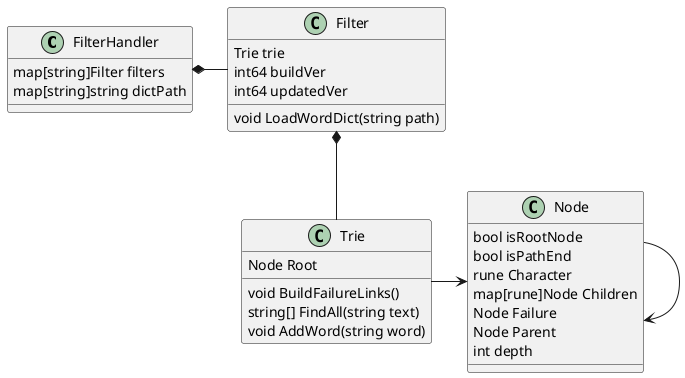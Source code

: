 @startuml
'https://plantuml.com/sequence-diagram
'skinparam dpi 512
class FilterHandler {
	map[string]Filter filters
	map[string]string dictPath
}
FilterHandler *- Filter
class Filter {
	Trie trie
	int64 buildVer
	int64 updatedVer
	void LoadWordDict(string path)
}
Filter *-- Trie

class Trie {
	Node Root
	void BuildFailureLinks()
	string[] FindAll(string text)
	void AddWord(string word)
}
Trie -> Node

class Node {
	bool isRootNode
	bool isPathEnd
	rune Character
	map[rune]Node Children
	Node Failure
	Node Parent
	int depth
}
Node --> Node
@enduml